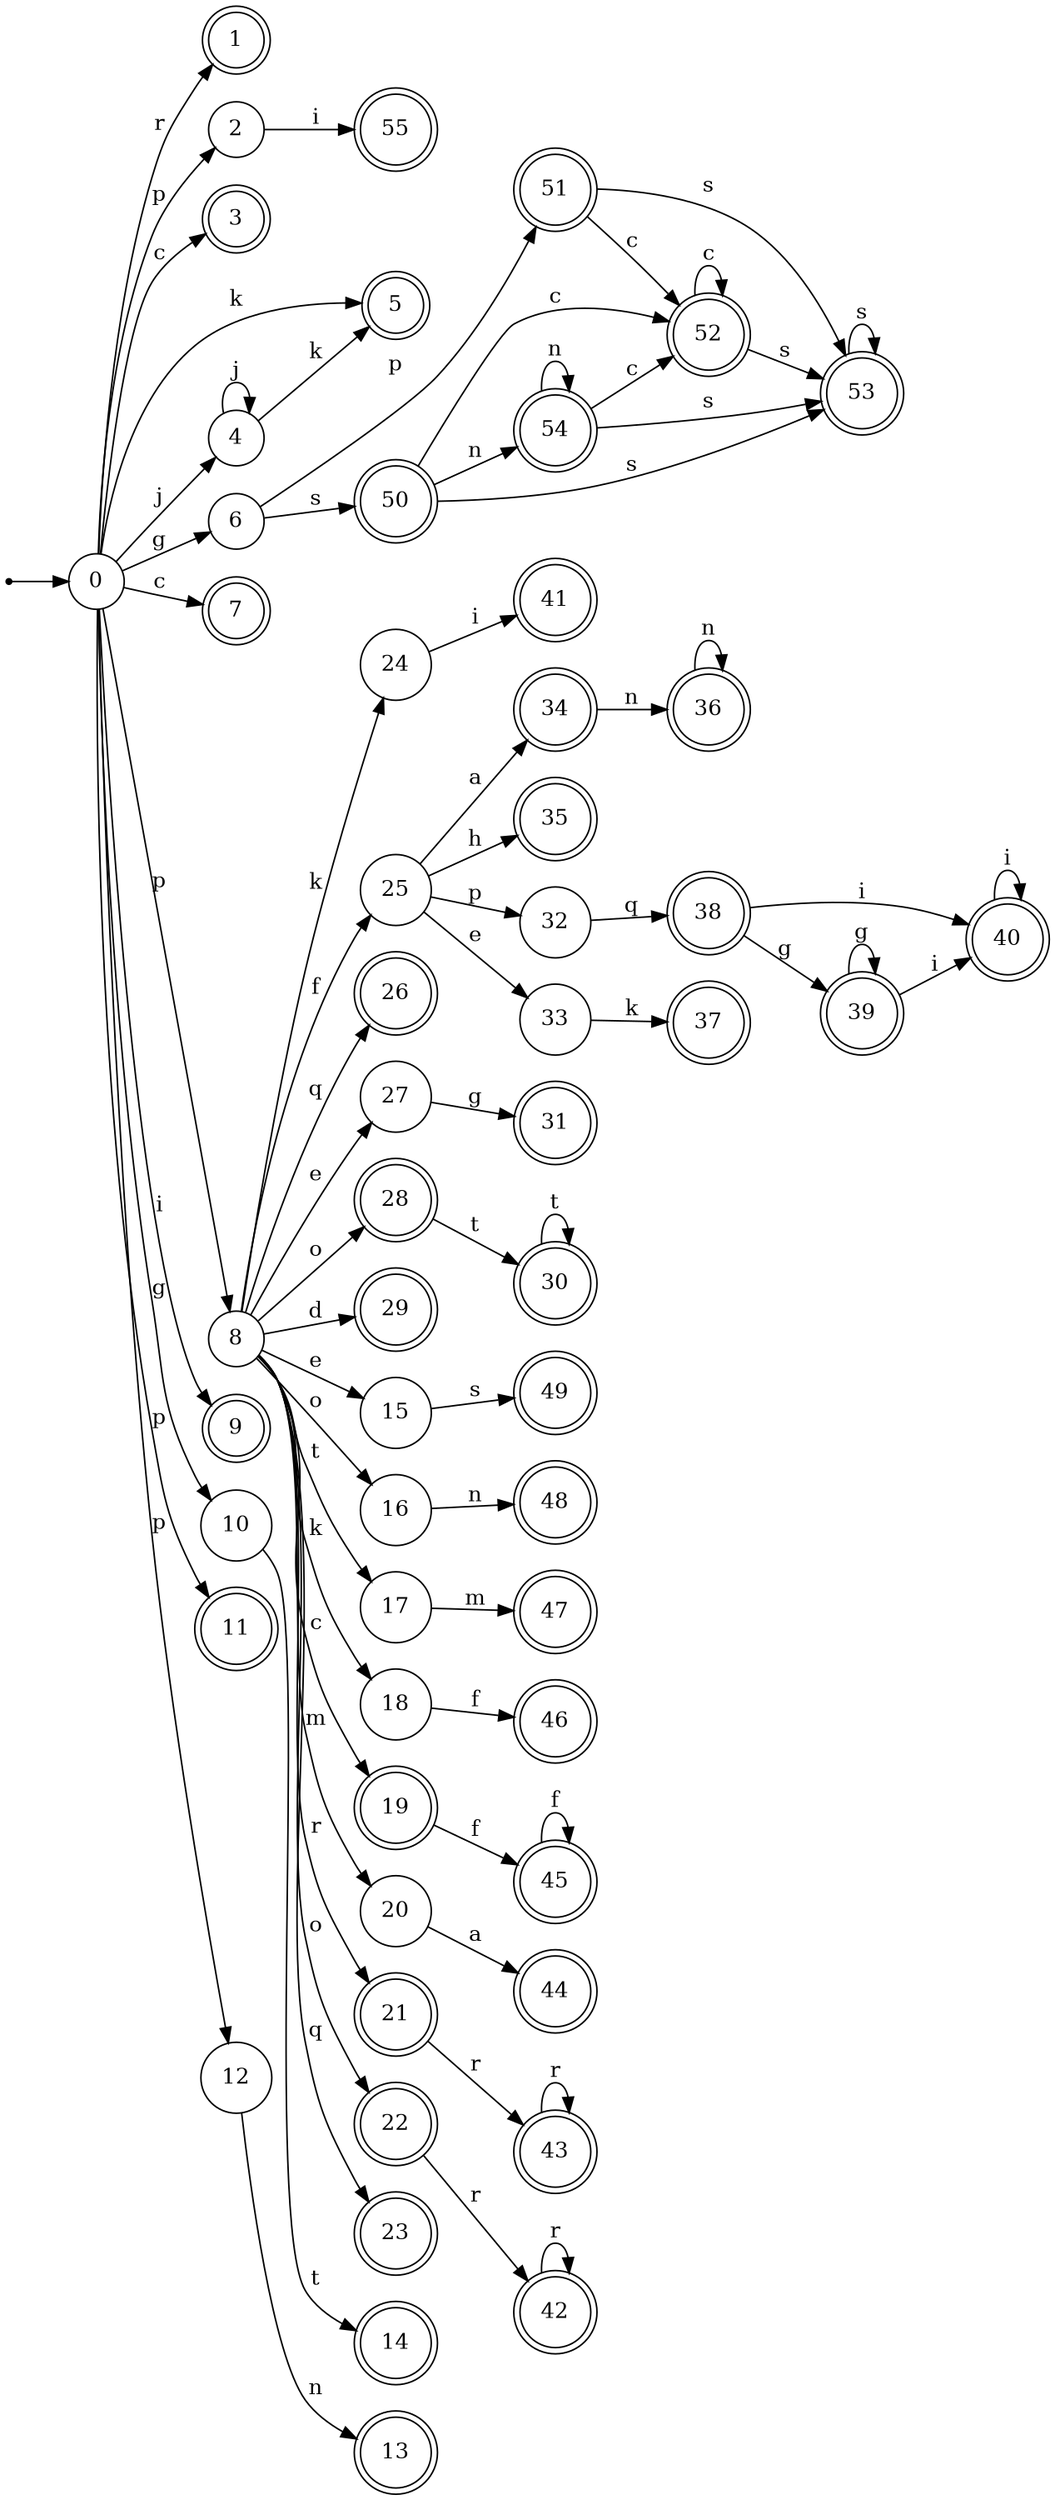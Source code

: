 digraph finite_state_machine {
rankdir=LR;
size="20,20";
node [shape = point]; "dummy0"
node [shape = circle]; "0";
"dummy0" -> "0";
node [shape = doublecircle]; "1";node [shape = circle]; "2";
node [shape = doublecircle]; "3";node [shape = circle]; "4";
node [shape = doublecircle]; "5";node [shape = circle]; "6";
node [shape = doublecircle]; "7";node [shape = circle]; "8";
node [shape = doublecircle]; "9";node [shape = circle]; "10";
node [shape = doublecircle]; "11";node [shape = circle]; "12";
node [shape = doublecircle]; "13";node [shape = doublecircle]; "14";node [shape = circle]; "15";
node [shape = circle]; "16";
node [shape = circle]; "17";
node [shape = circle]; "18";
node [shape = doublecircle]; "19";node [shape = circle]; "20";
node [shape = doublecircle]; "21";node [shape = doublecircle]; "22";node [shape = doublecircle]; "23";node [shape = circle]; "24";
node [shape = circle]; "25";
node [shape = doublecircle]; "26";node [shape = circle]; "27";
node [shape = doublecircle]; "28";node [shape = doublecircle]; "29";node [shape = doublecircle]; "30";node [shape = doublecircle]; "31";node [shape = circle]; "32";
node [shape = circle]; "33";
node [shape = doublecircle]; "34";node [shape = doublecircle]; "35";node [shape = doublecircle]; "36";node [shape = doublecircle]; "37";node [shape = doublecircle]; "38";node [shape = doublecircle]; "39";node [shape = doublecircle]; "40";node [shape = doublecircle]; "41";node [shape = doublecircle]; "42";node [shape = doublecircle]; "43";node [shape = doublecircle]; "44";node [shape = doublecircle]; "45";node [shape = doublecircle]; "46";node [shape = doublecircle]; "47";node [shape = doublecircle]; "48";node [shape = doublecircle]; "49";node [shape = doublecircle]; "50";node [shape = doublecircle]; "51";node [shape = doublecircle]; "52";node [shape = doublecircle]; "53";node [shape = doublecircle]; "54";node [shape = doublecircle]; "55";"0" -> "1" [label = "r"];
 "0" -> "8" [label = "p"];
 "0" -> "2" [label = "p"];
 "0" -> "11" [label = "p"];
 "0" -> "12" [label = "p"];
 "0" -> "3" [label = "c"];
 "0" -> "7" [label = "c"];
 "0" -> "4" [label = "j"];
 "0" -> "5" [label = "k"];
 "0" -> "10" [label = "g"];
 "0" -> "6" [label = "g"];
 "0" -> "9" [label = "i"];
 "12" -> "13" [label = "n"];
 "10" -> "14" [label = "t"];
 "8" -> "27" [label = "e"];
 "8" -> "15" [label = "e"];
 "8" -> "16" [label = "o"];
 "8" -> "28" [label = "o"];
 "8" -> "22" [label = "o"];
 "8" -> "17" [label = "t"];
 "8" -> "24" [label = "k"];
 "8" -> "18" [label = "k"];
 "8" -> "19" [label = "c"];
 "8" -> "20" [label = "m"];
 "8" -> "21" [label = "r"];
 "8" -> "26" [label = "q"];
 "8" -> "23" [label = "q"];
 "8" -> "25" [label = "f"];
 "8" -> "29" [label = "d"];
 "28" -> "30" [label = "t"];
 "30" -> "30" [label = "t"];
 "27" -> "31" [label = "g"];
 "25" -> "32" [label = "p"];
 "25" -> "33" [label = "e"];
 "25" -> "34" [label = "a"];
 "25" -> "35" [label = "h"];
 "34" -> "36" [label = "n"];
 "36" -> "36" [label = "n"];
 "33" -> "37" [label = "k"];
 "32" -> "38" [label = "q"];
 "38" -> "39" [label = "g"];
 "38" -> "40" [label = "i"];
 "40" -> "40" [label = "i"];
 "39" -> "39" [label = "g"];
 "39" -> "40" [label = "i"];
 "24" -> "41" [label = "i"];
 "22" -> "42" [label = "r"];
 "42" -> "42" [label = "r"];
 "21" -> "43" [label = "r"];
 "43" -> "43" [label = "r"];
 "20" -> "44" [label = "a"];
 "19" -> "45" [label = "f"];
 "45" -> "45" [label = "f"];
 "18" -> "46" [label = "f"];
 "17" -> "47" [label = "m"];
 "16" -> "48" [label = "n"];
 "15" -> "49" [label = "s"];
 "6" -> "50" [label = "s"];
 "6" -> "51" [label = "p"];
 "51" -> "52" [label = "c"];
 "51" -> "53" [label = "s"];
 "53" -> "53" [label = "s"];
 "52" -> "52" [label = "c"];
 "52" -> "53" [label = "s"];
 "50" -> "54" [label = "n"];
 "50" -> "52" [label = "c"];
 "50" -> "53" [label = "s"];
 "54" -> "54" [label = "n"];
 "54" -> "52" [label = "c"];
 "54" -> "53" [label = "s"];
 "4" -> "4" [label = "j"];
 "4" -> "5" [label = "k"];
 "2" -> "55" [label = "i"];
 }
